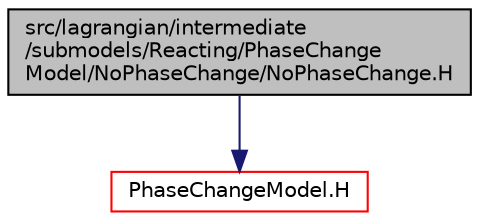 digraph "src/lagrangian/intermediate/submodels/Reacting/PhaseChangeModel/NoPhaseChange/NoPhaseChange.H"
{
  bgcolor="transparent";
  edge [fontname="Helvetica",fontsize="10",labelfontname="Helvetica",labelfontsize="10"];
  node [fontname="Helvetica",fontsize="10",shape=record];
  Node1 [label="src/lagrangian/intermediate\l/submodels/Reacting/PhaseChange\lModel/NoPhaseChange/NoPhaseChange.H",height=0.2,width=0.4,color="black", fillcolor="grey75", style="filled", fontcolor="black"];
  Node1 -> Node2 [color="midnightblue",fontsize="10",style="solid",fontname="Helvetica"];
  Node2 [label="PhaseChangeModel.H",height=0.2,width=0.4,color="red",URL="$a06944.html"];
}
